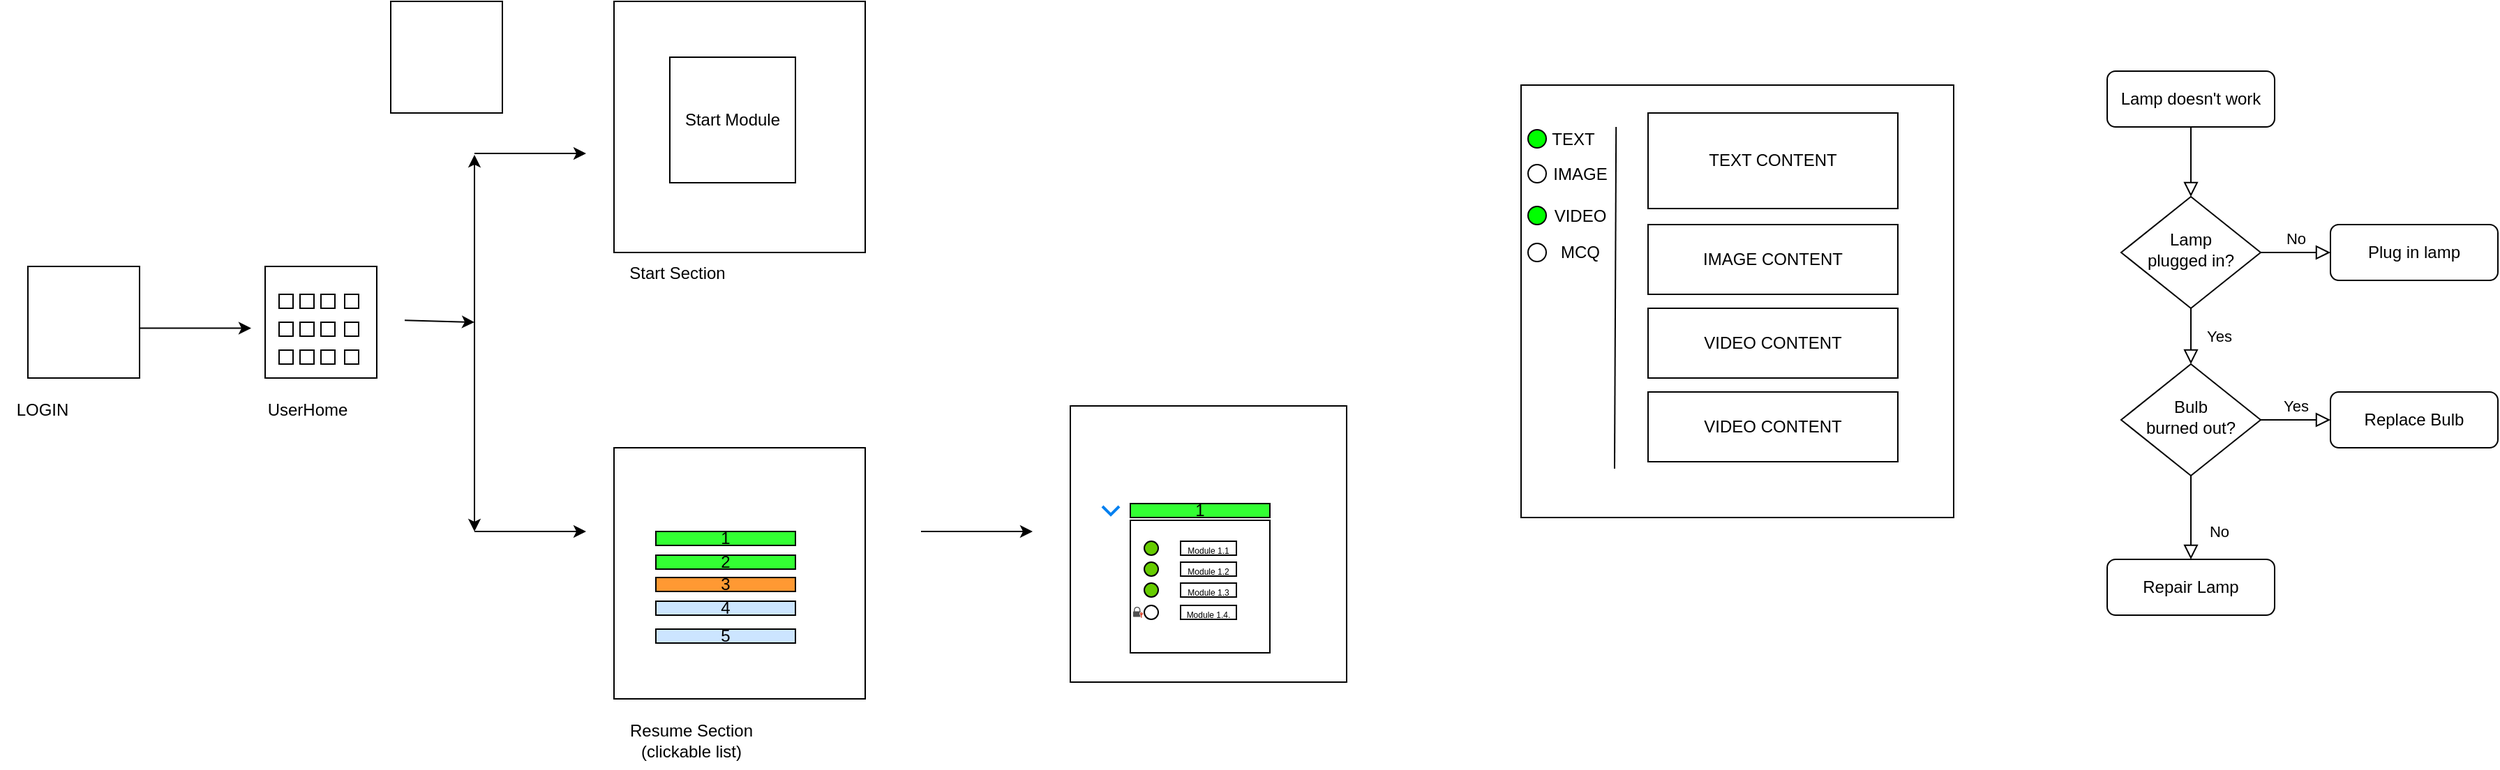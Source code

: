 <mxfile version="21.6.9" type="github">
  <diagram id="C5RBs43oDa-KdzZeNtuy" name="Page-1">
    <mxGraphModel dx="734" dy="1549" grid="1" gridSize="10" guides="1" tooltips="1" connect="1" arrows="1" fold="1" page="1" pageScale="1" pageWidth="827" pageHeight="1169" math="0" shadow="0">
      <root>
        <mxCell id="WIyWlLk6GJQsqaUBKTNV-0" />
        <mxCell id="WIyWlLk6GJQsqaUBKTNV-1" parent="WIyWlLk6GJQsqaUBKTNV-0" />
        <mxCell id="WIyWlLk6GJQsqaUBKTNV-2" value="" style="rounded=0;html=1;jettySize=auto;orthogonalLoop=1;fontSize=11;endArrow=block;endFill=0;endSize=8;strokeWidth=1;shadow=0;labelBackgroundColor=none;edgeStyle=orthogonalEdgeStyle;" parent="WIyWlLk6GJQsqaUBKTNV-1" source="WIyWlLk6GJQsqaUBKTNV-3" target="WIyWlLk6GJQsqaUBKTNV-6" edge="1">
          <mxGeometry relative="1" as="geometry" />
        </mxCell>
        <mxCell id="WIyWlLk6GJQsqaUBKTNV-3" value="Lamp doesn&#39;t work" style="rounded=1;whiteSpace=wrap;html=1;fontSize=12;glass=0;strokeWidth=1;shadow=0;" parent="WIyWlLk6GJQsqaUBKTNV-1" vertex="1">
          <mxGeometry x="1570" y="-60" width="120" height="40" as="geometry" />
        </mxCell>
        <mxCell id="WIyWlLk6GJQsqaUBKTNV-4" value="Yes" style="rounded=0;html=1;jettySize=auto;orthogonalLoop=1;fontSize=11;endArrow=block;endFill=0;endSize=8;strokeWidth=1;shadow=0;labelBackgroundColor=none;edgeStyle=orthogonalEdgeStyle;" parent="WIyWlLk6GJQsqaUBKTNV-1" source="WIyWlLk6GJQsqaUBKTNV-6" target="WIyWlLk6GJQsqaUBKTNV-10" edge="1">
          <mxGeometry y="20" relative="1" as="geometry">
            <mxPoint as="offset" />
          </mxGeometry>
        </mxCell>
        <mxCell id="WIyWlLk6GJQsqaUBKTNV-5" value="No" style="edgeStyle=orthogonalEdgeStyle;rounded=0;html=1;jettySize=auto;orthogonalLoop=1;fontSize=11;endArrow=block;endFill=0;endSize=8;strokeWidth=1;shadow=0;labelBackgroundColor=none;" parent="WIyWlLk6GJQsqaUBKTNV-1" source="WIyWlLk6GJQsqaUBKTNV-6" target="WIyWlLk6GJQsqaUBKTNV-7" edge="1">
          <mxGeometry y="10" relative="1" as="geometry">
            <mxPoint as="offset" />
          </mxGeometry>
        </mxCell>
        <mxCell id="WIyWlLk6GJQsqaUBKTNV-6" value="Lamp&lt;br&gt;plugged in?" style="rhombus;whiteSpace=wrap;html=1;shadow=0;fontFamily=Helvetica;fontSize=12;align=center;strokeWidth=1;spacing=6;spacingTop=-4;" parent="WIyWlLk6GJQsqaUBKTNV-1" vertex="1">
          <mxGeometry x="1580" y="30" width="100" height="80" as="geometry" />
        </mxCell>
        <mxCell id="WIyWlLk6GJQsqaUBKTNV-7" value="Plug in lamp" style="rounded=1;whiteSpace=wrap;html=1;fontSize=12;glass=0;strokeWidth=1;shadow=0;" parent="WIyWlLk6GJQsqaUBKTNV-1" vertex="1">
          <mxGeometry x="1730" y="50" width="120" height="40" as="geometry" />
        </mxCell>
        <mxCell id="WIyWlLk6GJQsqaUBKTNV-8" value="No" style="rounded=0;html=1;jettySize=auto;orthogonalLoop=1;fontSize=11;endArrow=block;endFill=0;endSize=8;strokeWidth=1;shadow=0;labelBackgroundColor=none;edgeStyle=orthogonalEdgeStyle;" parent="WIyWlLk6GJQsqaUBKTNV-1" source="WIyWlLk6GJQsqaUBKTNV-10" target="WIyWlLk6GJQsqaUBKTNV-11" edge="1">
          <mxGeometry x="0.333" y="20" relative="1" as="geometry">
            <mxPoint as="offset" />
          </mxGeometry>
        </mxCell>
        <mxCell id="WIyWlLk6GJQsqaUBKTNV-9" value="Yes" style="edgeStyle=orthogonalEdgeStyle;rounded=0;html=1;jettySize=auto;orthogonalLoop=1;fontSize=11;endArrow=block;endFill=0;endSize=8;strokeWidth=1;shadow=0;labelBackgroundColor=none;" parent="WIyWlLk6GJQsqaUBKTNV-1" source="WIyWlLk6GJQsqaUBKTNV-10" target="WIyWlLk6GJQsqaUBKTNV-12" edge="1">
          <mxGeometry y="10" relative="1" as="geometry">
            <mxPoint as="offset" />
          </mxGeometry>
        </mxCell>
        <mxCell id="WIyWlLk6GJQsqaUBKTNV-10" value="Bulb&lt;br&gt;burned out?" style="rhombus;whiteSpace=wrap;html=1;shadow=0;fontFamily=Helvetica;fontSize=12;align=center;strokeWidth=1;spacing=6;spacingTop=-4;" parent="WIyWlLk6GJQsqaUBKTNV-1" vertex="1">
          <mxGeometry x="1580" y="150" width="100" height="80" as="geometry" />
        </mxCell>
        <mxCell id="WIyWlLk6GJQsqaUBKTNV-11" value="Repair Lamp" style="rounded=1;whiteSpace=wrap;html=1;fontSize=12;glass=0;strokeWidth=1;shadow=0;" parent="WIyWlLk6GJQsqaUBKTNV-1" vertex="1">
          <mxGeometry x="1570" y="290" width="120" height="40" as="geometry" />
        </mxCell>
        <mxCell id="WIyWlLk6GJQsqaUBKTNV-12" value="Replace Bulb" style="rounded=1;whiteSpace=wrap;html=1;fontSize=12;glass=0;strokeWidth=1;shadow=0;" parent="WIyWlLk6GJQsqaUBKTNV-1" vertex="1">
          <mxGeometry x="1730" y="170" width="120" height="40" as="geometry" />
        </mxCell>
        <mxCell id="i6EMlr5xMRYjsUemlWCq-0" value="" style="whiteSpace=wrap;html=1;aspect=fixed;" vertex="1" parent="WIyWlLk6GJQsqaUBKTNV-1">
          <mxGeometry x="80" y="80" width="80" height="80" as="geometry" />
        </mxCell>
        <mxCell id="i6EMlr5xMRYjsUemlWCq-1" value="LOGIN" style="text;html=1;align=center;verticalAlign=middle;resizable=0;points=[];autosize=1;strokeColor=none;fillColor=none;" vertex="1" parent="WIyWlLk6GJQsqaUBKTNV-1">
          <mxGeometry x="60" y="168" width="60" height="30" as="geometry" />
        </mxCell>
        <mxCell id="i6EMlr5xMRYjsUemlWCq-2" value="" style="whiteSpace=wrap;html=1;aspect=fixed;" vertex="1" parent="WIyWlLk6GJQsqaUBKTNV-1">
          <mxGeometry x="250" y="80" width="80" height="80" as="geometry" />
        </mxCell>
        <mxCell id="i6EMlr5xMRYjsUemlWCq-3" value="UserHome" style="text;html=1;align=center;verticalAlign=middle;resizable=0;points=[];autosize=1;strokeColor=none;fillColor=none;" vertex="1" parent="WIyWlLk6GJQsqaUBKTNV-1">
          <mxGeometry x="240" y="168" width="80" height="30" as="geometry" />
        </mxCell>
        <mxCell id="i6EMlr5xMRYjsUemlWCq-4" value="" style="whiteSpace=wrap;html=1;aspect=fixed;" vertex="1" parent="WIyWlLk6GJQsqaUBKTNV-1">
          <mxGeometry x="260" y="100" width="10" height="10" as="geometry" />
        </mxCell>
        <mxCell id="i6EMlr5xMRYjsUemlWCq-5" value="" style="whiteSpace=wrap;html=1;aspect=fixed;" vertex="1" parent="WIyWlLk6GJQsqaUBKTNV-1">
          <mxGeometry x="275" y="100" width="10" height="10" as="geometry" />
        </mxCell>
        <mxCell id="i6EMlr5xMRYjsUemlWCq-6" value="" style="whiteSpace=wrap;html=1;aspect=fixed;" vertex="1" parent="WIyWlLk6GJQsqaUBKTNV-1">
          <mxGeometry x="290" y="100" width="10" height="10" as="geometry" />
        </mxCell>
        <mxCell id="i6EMlr5xMRYjsUemlWCq-7" value="" style="whiteSpace=wrap;html=1;aspect=fixed;" vertex="1" parent="WIyWlLk6GJQsqaUBKTNV-1">
          <mxGeometry x="307" y="100" width="10" height="10" as="geometry" />
        </mxCell>
        <mxCell id="i6EMlr5xMRYjsUemlWCq-13" value="" style="whiteSpace=wrap;html=1;aspect=fixed;" vertex="1" parent="WIyWlLk6GJQsqaUBKTNV-1">
          <mxGeometry x="260" y="120" width="10" height="10" as="geometry" />
        </mxCell>
        <mxCell id="i6EMlr5xMRYjsUemlWCq-14" value="" style="whiteSpace=wrap;html=1;aspect=fixed;" vertex="1" parent="WIyWlLk6GJQsqaUBKTNV-1">
          <mxGeometry x="275" y="120" width="10" height="10" as="geometry" />
        </mxCell>
        <mxCell id="i6EMlr5xMRYjsUemlWCq-15" value="" style="whiteSpace=wrap;html=1;aspect=fixed;" vertex="1" parent="WIyWlLk6GJQsqaUBKTNV-1">
          <mxGeometry x="290" y="120" width="10" height="10" as="geometry" />
        </mxCell>
        <mxCell id="i6EMlr5xMRYjsUemlWCq-16" value="" style="whiteSpace=wrap;html=1;aspect=fixed;" vertex="1" parent="WIyWlLk6GJQsqaUBKTNV-1">
          <mxGeometry x="307" y="120" width="10" height="10" as="geometry" />
        </mxCell>
        <mxCell id="i6EMlr5xMRYjsUemlWCq-17" value="" style="whiteSpace=wrap;html=1;aspect=fixed;" vertex="1" parent="WIyWlLk6GJQsqaUBKTNV-1">
          <mxGeometry x="260" y="140" width="10" height="10" as="geometry" />
        </mxCell>
        <mxCell id="i6EMlr5xMRYjsUemlWCq-18" value="" style="whiteSpace=wrap;html=1;aspect=fixed;" vertex="1" parent="WIyWlLk6GJQsqaUBKTNV-1">
          <mxGeometry x="275" y="140" width="10" height="10" as="geometry" />
        </mxCell>
        <mxCell id="i6EMlr5xMRYjsUemlWCq-19" value="" style="whiteSpace=wrap;html=1;aspect=fixed;" vertex="1" parent="WIyWlLk6GJQsqaUBKTNV-1">
          <mxGeometry x="290" y="140" width="10" height="10" as="geometry" />
        </mxCell>
        <mxCell id="i6EMlr5xMRYjsUemlWCq-20" value="" style="whiteSpace=wrap;html=1;aspect=fixed;" vertex="1" parent="WIyWlLk6GJQsqaUBKTNV-1">
          <mxGeometry x="307" y="140" width="10" height="10" as="geometry" />
        </mxCell>
        <mxCell id="i6EMlr5xMRYjsUemlWCq-22" value="" style="whiteSpace=wrap;html=1;aspect=fixed;" vertex="1" parent="WIyWlLk6GJQsqaUBKTNV-1">
          <mxGeometry x="500" y="-110" width="180" height="180" as="geometry" />
        </mxCell>
        <mxCell id="i6EMlr5xMRYjsUemlWCq-23" value="" style="whiteSpace=wrap;html=1;aspect=fixed;" vertex="1" parent="WIyWlLk6GJQsqaUBKTNV-1">
          <mxGeometry x="500" y="210" width="180" height="180" as="geometry" />
        </mxCell>
        <mxCell id="i6EMlr5xMRYjsUemlWCq-24" value="Start Section" style="text;html=1;align=center;verticalAlign=middle;resizable=0;points=[];autosize=1;strokeColor=none;fillColor=none;" vertex="1" parent="WIyWlLk6GJQsqaUBKTNV-1">
          <mxGeometry x="500" y="70" width="90" height="30" as="geometry" />
        </mxCell>
        <mxCell id="i6EMlr5xMRYjsUemlWCq-25" value="&lt;div&gt;Resume Section&lt;/div&gt;&lt;div&gt;(clickable list)&lt;br&gt;&lt;/div&gt;" style="text;html=1;align=center;verticalAlign=middle;resizable=0;points=[];autosize=1;strokeColor=none;fillColor=none;" vertex="1" parent="WIyWlLk6GJQsqaUBKTNV-1">
          <mxGeometry x="500" y="400" width="110" height="40" as="geometry" />
        </mxCell>
        <mxCell id="i6EMlr5xMRYjsUemlWCq-28" value="1" style="rounded=0;whiteSpace=wrap;html=1;fillColor=#33FF33;" vertex="1" parent="WIyWlLk6GJQsqaUBKTNV-1">
          <mxGeometry x="530" y="270" width="100" height="10" as="geometry" />
        </mxCell>
        <mxCell id="i6EMlr5xMRYjsUemlWCq-33" value="2" style="rounded=0;whiteSpace=wrap;html=1;fillColor=#33FF33;" vertex="1" parent="WIyWlLk6GJQsqaUBKTNV-1">
          <mxGeometry x="530" y="287" width="100" height="10" as="geometry" />
        </mxCell>
        <mxCell id="i6EMlr5xMRYjsUemlWCq-34" value="3" style="rounded=0;whiteSpace=wrap;html=1;fillColor=#FF9933;" vertex="1" parent="WIyWlLk6GJQsqaUBKTNV-1">
          <mxGeometry x="530" y="303" width="100" height="10" as="geometry" />
        </mxCell>
        <mxCell id="i6EMlr5xMRYjsUemlWCq-37" value="4" style="rounded=0;whiteSpace=wrap;html=1;fillColor=#CCE5FF;" vertex="1" parent="WIyWlLk6GJQsqaUBKTNV-1">
          <mxGeometry x="530" y="320" width="100" height="10" as="geometry" />
        </mxCell>
        <mxCell id="i6EMlr5xMRYjsUemlWCq-38" value="5" style="rounded=0;whiteSpace=wrap;html=1;fillColor=#CCE5FF;" vertex="1" parent="WIyWlLk6GJQsqaUBKTNV-1">
          <mxGeometry x="530" y="340" width="100" height="10" as="geometry" />
        </mxCell>
        <mxCell id="i6EMlr5xMRYjsUemlWCq-41" value="" style="whiteSpace=wrap;html=1;aspect=fixed;" vertex="1" parent="WIyWlLk6GJQsqaUBKTNV-1">
          <mxGeometry x="827" y="180" width="198" height="198" as="geometry" />
        </mxCell>
        <mxCell id="i6EMlr5xMRYjsUemlWCq-42" value="" style="whiteSpace=wrap;html=1;aspect=fixed;" vertex="1" parent="WIyWlLk6GJQsqaUBKTNV-1">
          <mxGeometry x="340" y="-110" width="80" height="80" as="geometry" />
        </mxCell>
        <mxCell id="i6EMlr5xMRYjsUemlWCq-43" value="1" style="rounded=0;whiteSpace=wrap;html=1;fillColor=#33FF33;" vertex="1" parent="WIyWlLk6GJQsqaUBKTNV-1">
          <mxGeometry x="870" y="250" width="100" height="10" as="geometry" />
        </mxCell>
        <mxCell id="i6EMlr5xMRYjsUemlWCq-44" value="" style="rounded=0;whiteSpace=wrap;html=1;" vertex="1" parent="WIyWlLk6GJQsqaUBKTNV-1">
          <mxGeometry x="870" y="262" width="100" height="95" as="geometry" />
        </mxCell>
        <mxCell id="i6EMlr5xMRYjsUemlWCq-45" value="" style="ellipse;whiteSpace=wrap;html=1;aspect=fixed;fillColor=#66CC00;" vertex="1" parent="WIyWlLk6GJQsqaUBKTNV-1">
          <mxGeometry x="880" y="277" width="10" height="10" as="geometry" />
        </mxCell>
        <mxCell id="i6EMlr5xMRYjsUemlWCq-46" value="&lt;font style=&quot;font-size: 6px;&quot;&gt;Module 1&lt;font&gt;.1&lt;br&gt;&lt;/font&gt;&lt;/font&gt;" style="rounded=0;whiteSpace=wrap;html=1;" vertex="1" parent="WIyWlLk6GJQsqaUBKTNV-1">
          <mxGeometry x="906" y="277" width="40" height="10" as="geometry" />
        </mxCell>
        <mxCell id="i6EMlr5xMRYjsUemlWCq-47" value="" style="ellipse;whiteSpace=wrap;html=1;aspect=fixed;fillColor=#66CC00;" vertex="1" parent="WIyWlLk6GJQsqaUBKTNV-1">
          <mxGeometry x="880" y="292" width="10" height="10" as="geometry" />
        </mxCell>
        <mxCell id="i6EMlr5xMRYjsUemlWCq-48" value="&lt;font style=&quot;font-size: 6px;&quot;&gt;Module 1&lt;font&gt;.2&lt;br&gt;&lt;/font&gt;&lt;/font&gt;" style="rounded=0;whiteSpace=wrap;html=1;" vertex="1" parent="WIyWlLk6GJQsqaUBKTNV-1">
          <mxGeometry x="906" y="292" width="40" height="10" as="geometry" />
        </mxCell>
        <mxCell id="i6EMlr5xMRYjsUemlWCq-49" value="" style="ellipse;whiteSpace=wrap;html=1;aspect=fixed;fillColor=#66CC00;" vertex="1" parent="WIyWlLk6GJQsqaUBKTNV-1">
          <mxGeometry x="880" y="307" width="10" height="10" as="geometry" />
        </mxCell>
        <mxCell id="i6EMlr5xMRYjsUemlWCq-50" value="&lt;font style=&quot;font-size: 6px;&quot;&gt;Module 1&lt;font&gt;.3&lt;br&gt;&lt;/font&gt;&lt;/font&gt;" style="rounded=0;whiteSpace=wrap;html=1;" vertex="1" parent="WIyWlLk6GJQsqaUBKTNV-1">
          <mxGeometry x="906" y="307" width="40" height="10" as="geometry" />
        </mxCell>
        <mxCell id="i6EMlr5xMRYjsUemlWCq-51" value="" style="ellipse;whiteSpace=wrap;html=1;aspect=fixed;" vertex="1" parent="WIyWlLk6GJQsqaUBKTNV-1">
          <mxGeometry x="880" y="323" width="10" height="10" as="geometry" />
        </mxCell>
        <mxCell id="i6EMlr5xMRYjsUemlWCq-52" value="&lt;font style=&quot;font-size: 6px;&quot;&gt;Module 1&lt;font&gt;.4.&lt;br&gt;&lt;/font&gt;&lt;/font&gt;" style="rounded=0;whiteSpace=wrap;html=1;" vertex="1" parent="WIyWlLk6GJQsqaUBKTNV-1">
          <mxGeometry x="906" y="323" width="40" height="10" as="geometry" />
        </mxCell>
        <mxCell id="i6EMlr5xMRYjsUemlWCq-53" value="" style="sketch=0;pointerEvents=1;shadow=0;dashed=0;html=1;strokeColor=none;fillColor=#505050;labelPosition=center;verticalLabelPosition=bottom;verticalAlign=top;outlineConnect=0;align=center;shape=mxgraph.office.security.lock_with_key_security_orange;" vertex="1" parent="WIyWlLk6GJQsqaUBKTNV-1">
          <mxGeometry x="872" y="324" width="7" height="8" as="geometry" />
        </mxCell>
        <mxCell id="i6EMlr5xMRYjsUemlWCq-54" value="" style="html=1;verticalLabelPosition=bottom;labelBackgroundColor=#ffffff;verticalAlign=top;shadow=0;dashed=0;strokeWidth=2;shape=mxgraph.ios7.misc.down;strokeColor=#0080f0;" vertex="1" parent="WIyWlLk6GJQsqaUBKTNV-1">
          <mxGeometry x="850" y="252" width="12" height="6" as="geometry" />
        </mxCell>
        <mxCell id="i6EMlr5xMRYjsUemlWCq-56" value="Start Module" style="whiteSpace=wrap;html=1;aspect=fixed;" vertex="1" parent="WIyWlLk6GJQsqaUBKTNV-1">
          <mxGeometry x="540" y="-70" width="90" height="90" as="geometry" />
        </mxCell>
        <mxCell id="i6EMlr5xMRYjsUemlWCq-57" value="" style="endArrow=classic;html=1;rounded=0;" edge="1" parent="WIyWlLk6GJQsqaUBKTNV-1">
          <mxGeometry width="50" height="50" relative="1" as="geometry">
            <mxPoint x="160" y="124.29" as="sourcePoint" />
            <mxPoint x="240" y="124.29" as="targetPoint" />
          </mxGeometry>
        </mxCell>
        <mxCell id="i6EMlr5xMRYjsUemlWCq-58" value="" style="endArrow=classic;html=1;rounded=0;" edge="1" parent="WIyWlLk6GJQsqaUBKTNV-1">
          <mxGeometry width="50" height="50" relative="1" as="geometry">
            <mxPoint x="350" y="118.57" as="sourcePoint" />
            <mxPoint x="400" y="120" as="targetPoint" />
          </mxGeometry>
        </mxCell>
        <mxCell id="i6EMlr5xMRYjsUemlWCq-59" value="" style="endArrow=classic;html=1;rounded=0;" edge="1" parent="WIyWlLk6GJQsqaUBKTNV-1">
          <mxGeometry width="50" height="50" relative="1" as="geometry">
            <mxPoint x="400" y="-1" as="sourcePoint" />
            <mxPoint x="480" y="-1" as="targetPoint" />
          </mxGeometry>
        </mxCell>
        <mxCell id="i6EMlr5xMRYjsUemlWCq-60" value="" style="endArrow=classic;html=1;rounded=0;" edge="1" parent="WIyWlLk6GJQsqaUBKTNV-1">
          <mxGeometry width="50" height="50" relative="1" as="geometry">
            <mxPoint x="400" y="120" as="sourcePoint" />
            <mxPoint x="400" as="targetPoint" />
          </mxGeometry>
        </mxCell>
        <mxCell id="i6EMlr5xMRYjsUemlWCq-63" value="" style="endArrow=classic;html=1;rounded=0;" edge="1" parent="WIyWlLk6GJQsqaUBKTNV-1">
          <mxGeometry width="50" height="50" relative="1" as="geometry">
            <mxPoint x="400" y="270" as="sourcePoint" />
            <mxPoint x="480" y="270" as="targetPoint" />
          </mxGeometry>
        </mxCell>
        <mxCell id="i6EMlr5xMRYjsUemlWCq-64" value="" style="endArrow=classic;html=1;rounded=0;" edge="1" parent="WIyWlLk6GJQsqaUBKTNV-1">
          <mxGeometry width="50" height="50" relative="1" as="geometry">
            <mxPoint x="400" y="120" as="sourcePoint" />
            <mxPoint x="400" y="270" as="targetPoint" />
          </mxGeometry>
        </mxCell>
        <mxCell id="i6EMlr5xMRYjsUemlWCq-65" value="" style="endArrow=classic;html=1;rounded=0;" edge="1" parent="WIyWlLk6GJQsqaUBKTNV-1">
          <mxGeometry width="50" height="50" relative="1" as="geometry">
            <mxPoint x="720" y="270" as="sourcePoint" />
            <mxPoint x="800" y="270" as="targetPoint" />
          </mxGeometry>
        </mxCell>
        <mxCell id="i6EMlr5xMRYjsUemlWCq-66" value="" style="whiteSpace=wrap;html=1;aspect=fixed;" vertex="1" parent="WIyWlLk6GJQsqaUBKTNV-1">
          <mxGeometry x="1150" y="-50" width="310" height="310" as="geometry" />
        </mxCell>
        <mxCell id="i6EMlr5xMRYjsUemlWCq-67" value="" style="endArrow=none;html=1;rounded=0;entryX=0.323;entryY=0;entryDx=0;entryDy=0;entryPerimeter=0;" edge="1" parent="WIyWlLk6GJQsqaUBKTNV-1">
          <mxGeometry width="50" height="50" relative="1" as="geometry">
            <mxPoint x="1217" y="225" as="sourcePoint" />
            <mxPoint x="1218.104" y="-20" as="targetPoint" />
          </mxGeometry>
        </mxCell>
        <mxCell id="i6EMlr5xMRYjsUemlWCq-68" value="" style="ellipse;whiteSpace=wrap;html=1;aspect=fixed;fillColor=#00FF00;" vertex="1" parent="WIyWlLk6GJQsqaUBKTNV-1">
          <mxGeometry x="1155" y="-18" width="13" height="13" as="geometry" />
        </mxCell>
        <mxCell id="i6EMlr5xMRYjsUemlWCq-69" value="" style="ellipse;whiteSpace=wrap;html=1;aspect=fixed;" vertex="1" parent="WIyWlLk6GJQsqaUBKTNV-1">
          <mxGeometry x="1155" y="7" width="13" height="13" as="geometry" />
        </mxCell>
        <mxCell id="i6EMlr5xMRYjsUemlWCq-70" value="" style="ellipse;whiteSpace=wrap;html=1;aspect=fixed;fillColor=#00FF00;" vertex="1" parent="WIyWlLk6GJQsqaUBKTNV-1">
          <mxGeometry x="1155" y="37" width="13" height="13" as="geometry" />
        </mxCell>
        <mxCell id="i6EMlr5xMRYjsUemlWCq-71" value="" style="ellipse;whiteSpace=wrap;html=1;aspect=fixed;" vertex="1" parent="WIyWlLk6GJQsqaUBKTNV-1">
          <mxGeometry x="1155" y="63.5" width="13" height="13" as="geometry" />
        </mxCell>
        <mxCell id="i6EMlr5xMRYjsUemlWCq-72" value="TEXT" style="text;html=1;align=center;verticalAlign=middle;resizable=0;points=[];autosize=1;strokeColor=none;fillColor=none;" vertex="1" parent="WIyWlLk6GJQsqaUBKTNV-1">
          <mxGeometry x="1162" y="-26.5" width="50" height="30" as="geometry" />
        </mxCell>
        <mxCell id="i6EMlr5xMRYjsUemlWCq-73" value="IMAGE" style="text;html=1;align=center;verticalAlign=middle;resizable=0;points=[];autosize=1;strokeColor=none;fillColor=none;" vertex="1" parent="WIyWlLk6GJQsqaUBKTNV-1">
          <mxGeometry x="1162" y="-1.5" width="60" height="30" as="geometry" />
        </mxCell>
        <mxCell id="i6EMlr5xMRYjsUemlWCq-74" value="VIDEO" style="text;html=1;align=center;verticalAlign=middle;resizable=0;points=[];autosize=1;strokeColor=none;fillColor=none;" vertex="1" parent="WIyWlLk6GJQsqaUBKTNV-1">
          <mxGeometry x="1162" y="28.5" width="60" height="30" as="geometry" />
        </mxCell>
        <mxCell id="i6EMlr5xMRYjsUemlWCq-75" value="&lt;div&gt;MCQ&lt;/div&gt;" style="text;html=1;align=center;verticalAlign=middle;resizable=0;points=[];autosize=1;strokeColor=none;fillColor=none;" vertex="1" parent="WIyWlLk6GJQsqaUBKTNV-1">
          <mxGeometry x="1167" y="55" width="50" height="30" as="geometry" />
        </mxCell>
        <mxCell id="i6EMlr5xMRYjsUemlWCq-76" value="TEXT CONTENT" style="rounded=0;whiteSpace=wrap;html=1;" vertex="1" parent="WIyWlLk6GJQsqaUBKTNV-1">
          <mxGeometry x="1241" y="-30" width="179" height="68.5" as="geometry" />
        </mxCell>
        <mxCell id="i6EMlr5xMRYjsUemlWCq-77" value="IMAGE CONTENT" style="rounded=0;whiteSpace=wrap;html=1;" vertex="1" parent="WIyWlLk6GJQsqaUBKTNV-1">
          <mxGeometry x="1241" y="50" width="179" height="50" as="geometry" />
        </mxCell>
        <mxCell id="i6EMlr5xMRYjsUemlWCq-78" value="VIDEO CONTENT" style="rounded=0;whiteSpace=wrap;html=1;" vertex="1" parent="WIyWlLk6GJQsqaUBKTNV-1">
          <mxGeometry x="1241" y="110" width="179" height="50" as="geometry" />
        </mxCell>
        <mxCell id="i6EMlr5xMRYjsUemlWCq-79" value="VIDEO CONTENT" style="rounded=0;whiteSpace=wrap;html=1;" vertex="1" parent="WIyWlLk6GJQsqaUBKTNV-1">
          <mxGeometry x="1241" y="170" width="179" height="50" as="geometry" />
        </mxCell>
      </root>
    </mxGraphModel>
  </diagram>
</mxfile>
